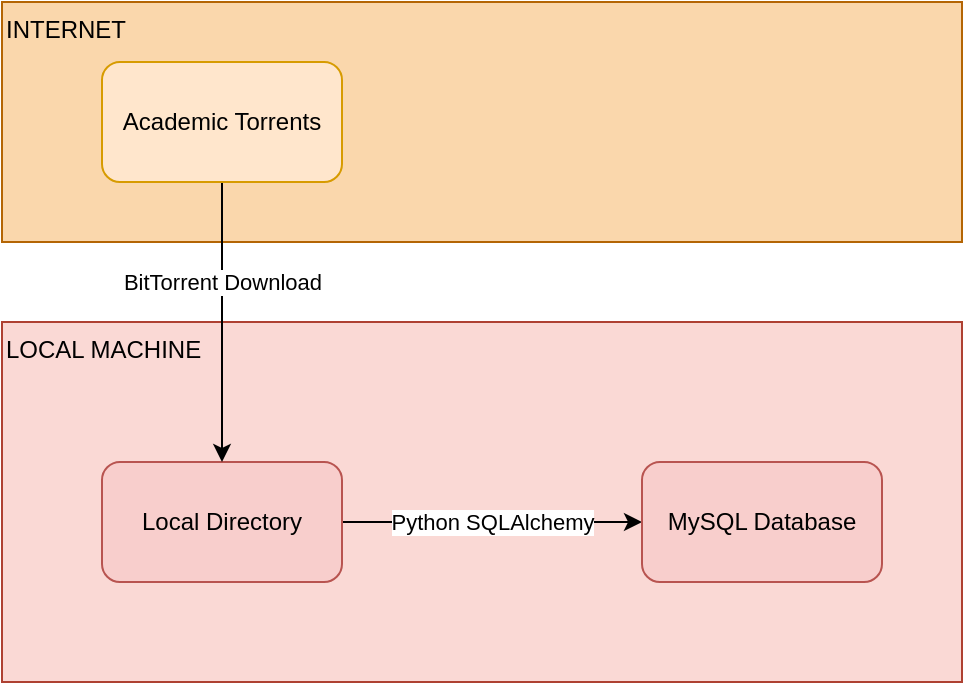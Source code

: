 <mxfile version="14.5.8" type="device"><diagram id="q6g_ymfyg8jooAqksQfZ" name="Page-1"><mxGraphModel dx="786" dy="771" grid="1" gridSize="10" guides="1" tooltips="1" connect="1" arrows="1" fold="1" page="1" pageScale="1" pageWidth="850" pageHeight="1100" math="0" shadow="0"><root><mxCell id="0"/><mxCell id="1" parent="0"/><mxCell id="uN3bcfVKLgmzMoFpysmf-4" value="INTERNET" style="rounded=0;whiteSpace=wrap;html=1;align=left;verticalAlign=top;fillColor=#fad7ac;strokeColor=#b46504;" vertex="1" parent="1"><mxGeometry x="120" y="80" width="480" height="120" as="geometry"/></mxCell><mxCell id="uN3bcfVKLgmzMoFpysmf-2" value="LOCAL MACHINE" style="rounded=0;whiteSpace=wrap;html=1;align=left;verticalAlign=top;fillColor=#fad9d5;strokeColor=#ae4132;" vertex="1" parent="1"><mxGeometry x="120" y="240" width="480" height="180" as="geometry"/></mxCell><mxCell id="uN3bcfVKLgmzMoFpysmf-8" value="Python SQLAlchemy" style="edgeStyle=orthogonalEdgeStyle;rounded=0;orthogonalLoop=1;jettySize=auto;html=1;exitX=1;exitY=0.5;exitDx=0;exitDy=0;entryX=0;entryY=0.5;entryDx=0;entryDy=0;" edge="1" parent="1" source="uN3bcfVKLgmzMoFpysmf-1" target="uN3bcfVKLgmzMoFpysmf-6"><mxGeometry relative="1" as="geometry"/></mxCell><mxCell id="uN3bcfVKLgmzMoFpysmf-1" value="Local Directory" style="rounded=1;whiteSpace=wrap;html=1;fillColor=#f8cecc;strokeColor=#b85450;" vertex="1" parent="1"><mxGeometry x="170" y="310" width="120" height="60" as="geometry"/></mxCell><mxCell id="uN3bcfVKLgmzMoFpysmf-5" value="BitTorrent Download" style="edgeStyle=orthogonalEdgeStyle;rounded=0;orthogonalLoop=1;jettySize=auto;html=1;exitX=0.5;exitY=1;exitDx=0;exitDy=0;entryX=0.5;entryY=0;entryDx=0;entryDy=0;" edge="1" parent="1" source="uN3bcfVKLgmzMoFpysmf-3" target="uN3bcfVKLgmzMoFpysmf-1"><mxGeometry x="-0.286" relative="1" as="geometry"><mxPoint as="offset"/></mxGeometry></mxCell><mxCell id="uN3bcfVKLgmzMoFpysmf-3" value="Academic Torrents" style="rounded=1;whiteSpace=wrap;html=1;align=center;fillColor=#ffe6cc;strokeColor=#d79b00;" vertex="1" parent="1"><mxGeometry x="170" y="110" width="120" height="60" as="geometry"/></mxCell><mxCell id="uN3bcfVKLgmzMoFpysmf-6" value="MySQL Database" style="rounded=1;whiteSpace=wrap;html=1;align=center;fillColor=#f8cecc;strokeColor=#b85450;" vertex="1" parent="1"><mxGeometry x="440" y="310" width="120" height="60" as="geometry"/></mxCell></root></mxGraphModel></diagram></mxfile>